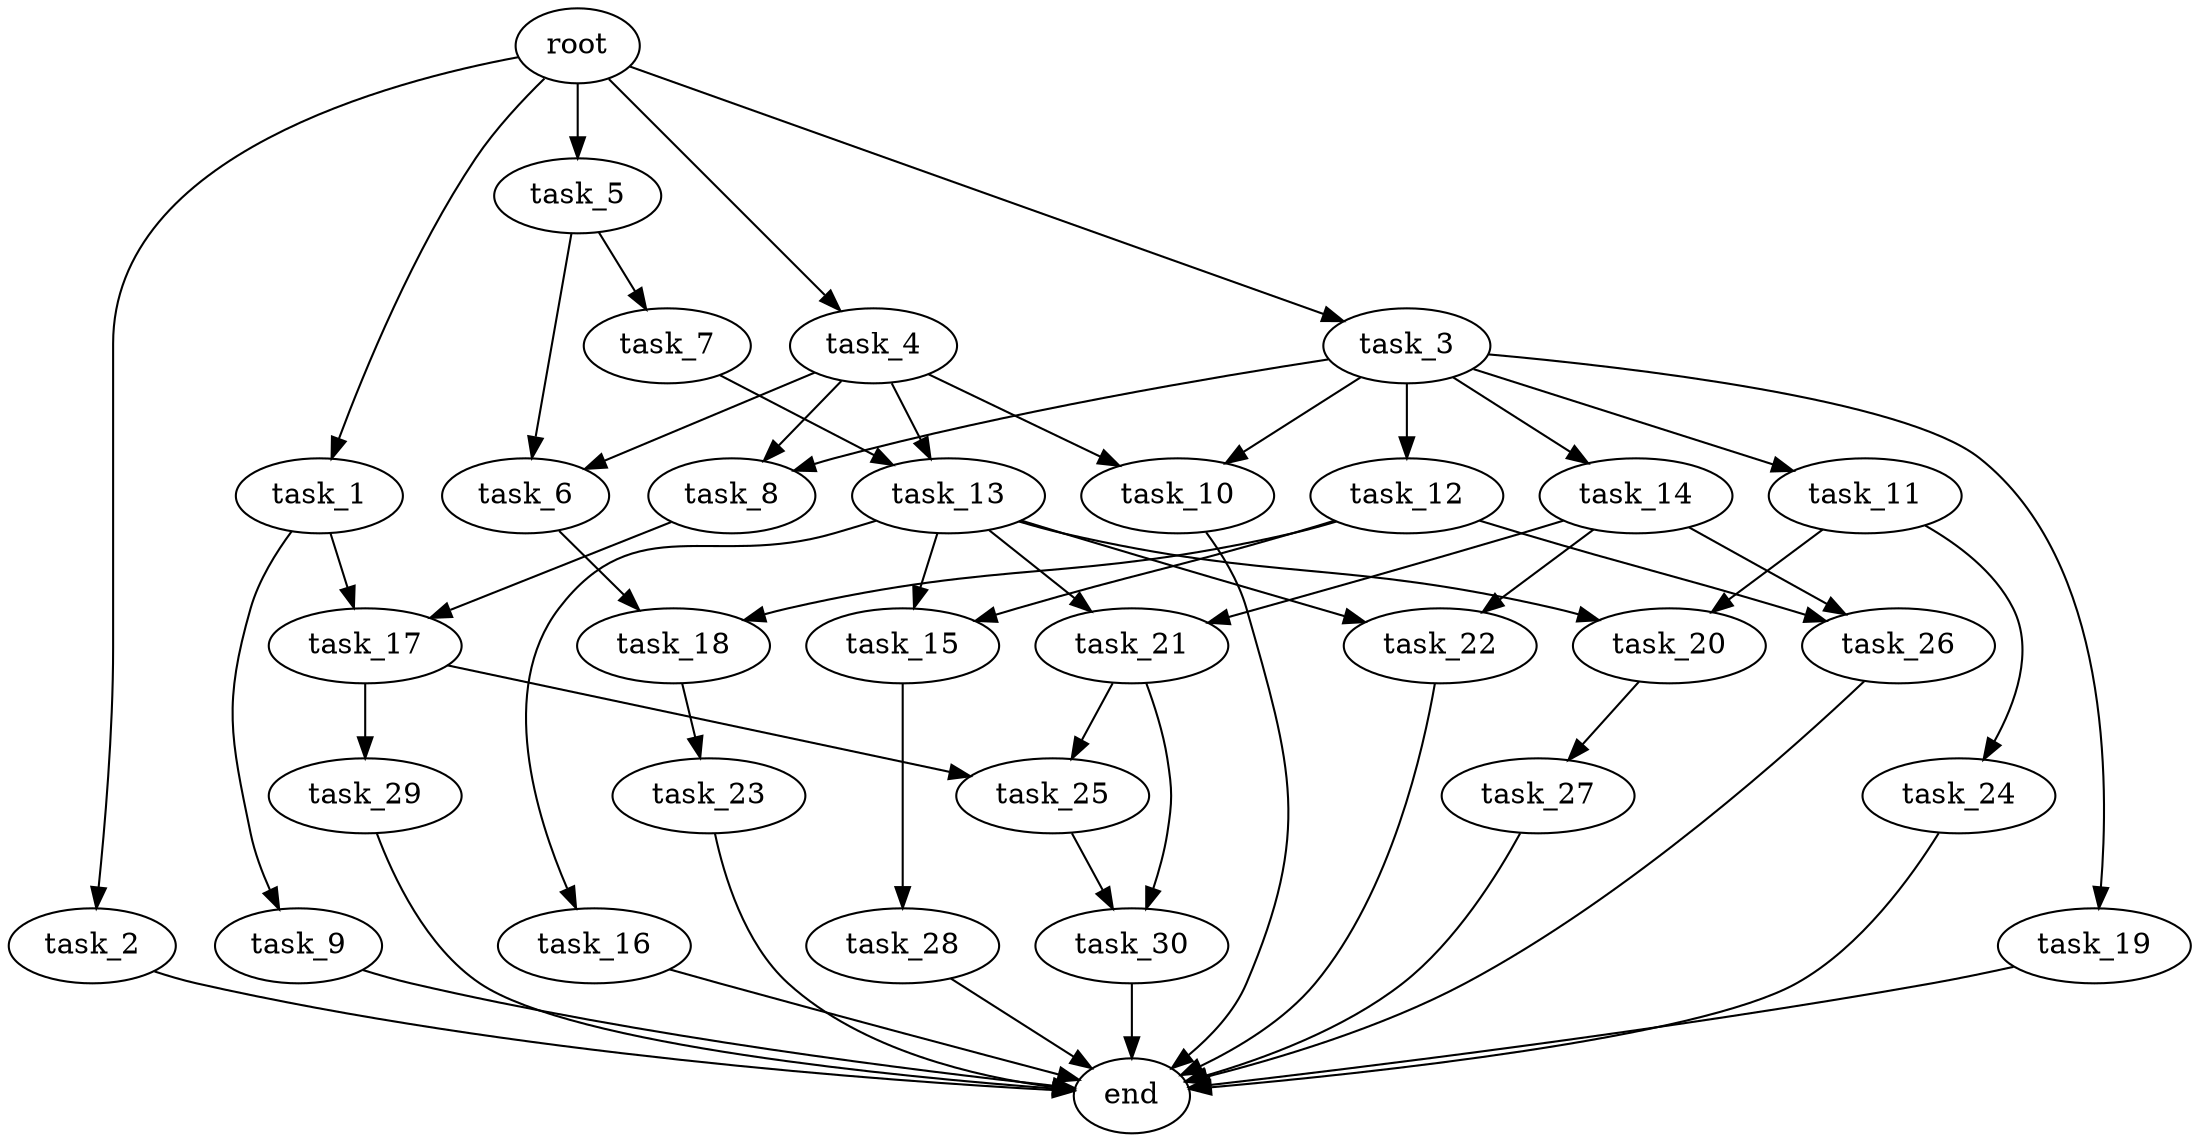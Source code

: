 digraph G {
  root [size="0.000000e+00"];
  task_1 [size="4.399184e+10"];
  task_2 [size="2.949501e+10"];
  task_3 [size="7.437588e+10"];
  task_4 [size="6.951130e+10"];
  task_5 [size="1.466115e+10"];
  task_6 [size="2.924036e+10"];
  task_7 [size="3.842883e+10"];
  task_8 [size="6.367987e+10"];
  task_9 [size="2.810190e+09"];
  task_10 [size="2.117409e+10"];
  task_11 [size="3.030263e+10"];
  task_12 [size="5.842764e+10"];
  task_13 [size="2.594952e+10"];
  task_14 [size="7.211673e+10"];
  task_15 [size="7.454827e+10"];
  task_16 [size="9.961179e+10"];
  task_17 [size="4.059040e+10"];
  task_18 [size="6.184981e+10"];
  task_19 [size="1.704931e+10"];
  task_20 [size="3.442791e+10"];
  task_21 [size="1.559613e+10"];
  task_22 [size="8.526252e+10"];
  task_23 [size="3.143648e+10"];
  task_24 [size="3.744251e+10"];
  task_25 [size="8.654221e+10"];
  task_26 [size="4.852973e+10"];
  task_27 [size="1.692040e+10"];
  task_28 [size="5.252843e+10"];
  task_29 [size="1.754698e+10"];
  task_30 [size="8.971439e+10"];
  end [size="0.000000e+00"];

  root -> task_1 [size="1.000000e-12"];
  root -> task_2 [size="1.000000e-12"];
  root -> task_3 [size="1.000000e-12"];
  root -> task_4 [size="1.000000e-12"];
  root -> task_5 [size="1.000000e-12"];
  task_1 -> task_9 [size="2.810190e+07"];
  task_1 -> task_17 [size="2.029520e+08"];
  task_2 -> end [size="1.000000e-12"];
  task_3 -> task_8 [size="3.183993e+08"];
  task_3 -> task_10 [size="1.058704e+08"];
  task_3 -> task_11 [size="3.030263e+08"];
  task_3 -> task_12 [size="5.842764e+08"];
  task_3 -> task_14 [size="7.211673e+08"];
  task_3 -> task_19 [size="1.704931e+08"];
  task_4 -> task_6 [size="1.462018e+08"];
  task_4 -> task_8 [size="3.183993e+08"];
  task_4 -> task_10 [size="1.058704e+08"];
  task_4 -> task_13 [size="1.297476e+08"];
  task_5 -> task_6 [size="1.462018e+08"];
  task_5 -> task_7 [size="3.842883e+08"];
  task_6 -> task_18 [size="3.092491e+08"];
  task_7 -> task_13 [size="1.297476e+08"];
  task_8 -> task_17 [size="2.029520e+08"];
  task_9 -> end [size="1.000000e-12"];
  task_10 -> end [size="1.000000e-12"];
  task_11 -> task_20 [size="1.721396e+08"];
  task_11 -> task_24 [size="3.744251e+08"];
  task_12 -> task_15 [size="3.727413e+08"];
  task_12 -> task_18 [size="3.092491e+08"];
  task_12 -> task_26 [size="2.426486e+08"];
  task_13 -> task_15 [size="3.727413e+08"];
  task_13 -> task_16 [size="9.961179e+08"];
  task_13 -> task_20 [size="1.721396e+08"];
  task_13 -> task_21 [size="7.798063e+07"];
  task_13 -> task_22 [size="4.263126e+08"];
  task_14 -> task_21 [size="7.798063e+07"];
  task_14 -> task_22 [size="4.263126e+08"];
  task_14 -> task_26 [size="2.426486e+08"];
  task_15 -> task_28 [size="5.252843e+08"];
  task_16 -> end [size="1.000000e-12"];
  task_17 -> task_25 [size="4.327111e+08"];
  task_17 -> task_29 [size="1.754698e+08"];
  task_18 -> task_23 [size="3.143648e+08"];
  task_19 -> end [size="1.000000e-12"];
  task_20 -> task_27 [size="1.692040e+08"];
  task_21 -> task_25 [size="4.327111e+08"];
  task_21 -> task_30 [size="4.485719e+08"];
  task_22 -> end [size="1.000000e-12"];
  task_23 -> end [size="1.000000e-12"];
  task_24 -> end [size="1.000000e-12"];
  task_25 -> task_30 [size="4.485719e+08"];
  task_26 -> end [size="1.000000e-12"];
  task_27 -> end [size="1.000000e-12"];
  task_28 -> end [size="1.000000e-12"];
  task_29 -> end [size="1.000000e-12"];
  task_30 -> end [size="1.000000e-12"];
}
